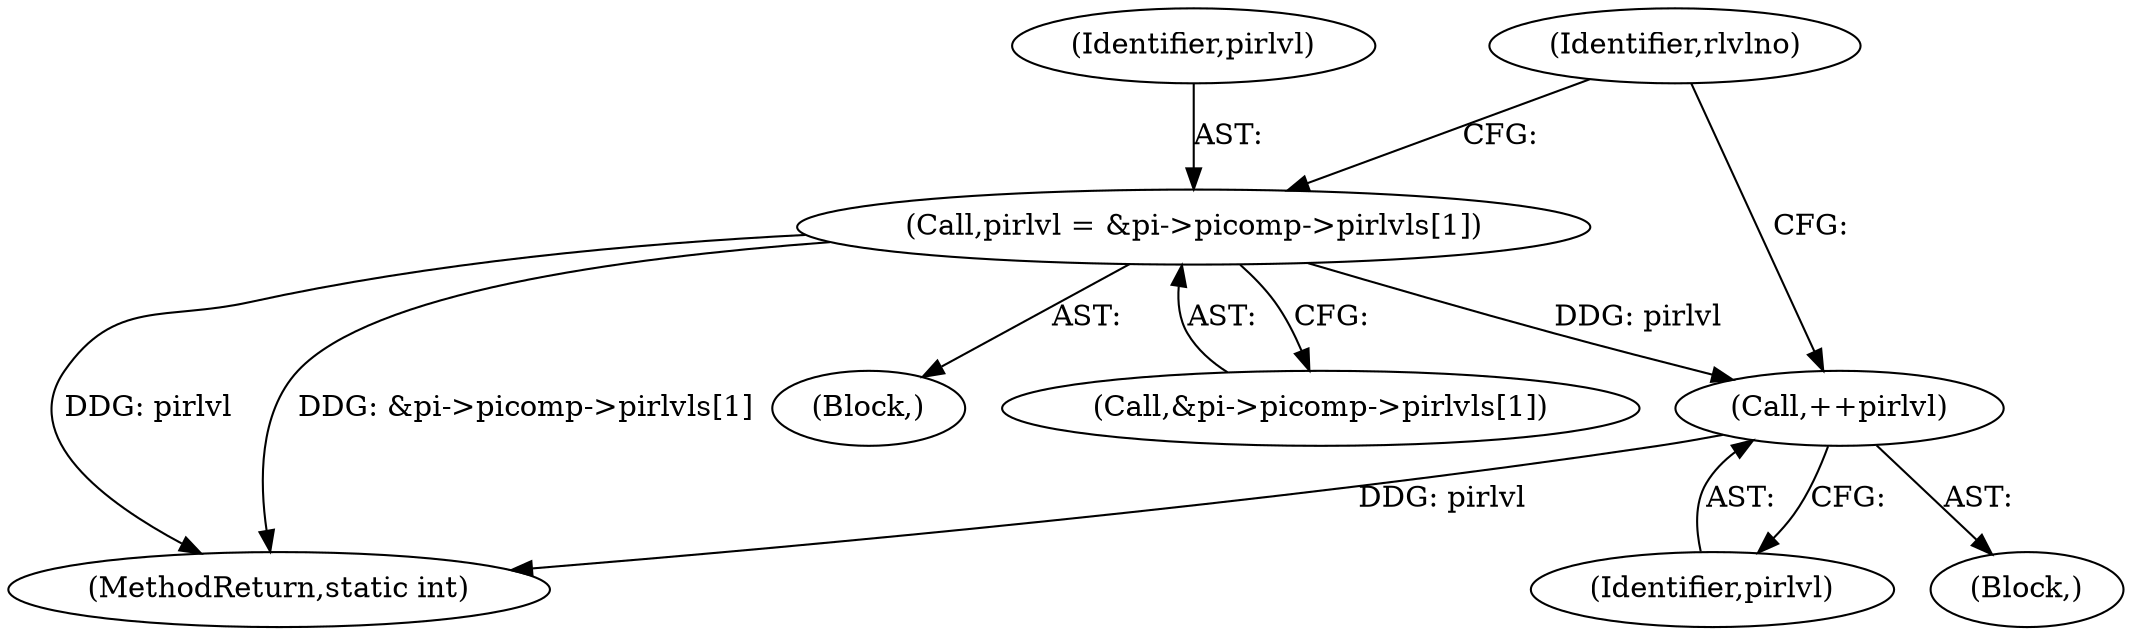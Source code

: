 digraph "0_jasper_1f0dfe5a42911b6880a1445f13f6d615ddb55387@array" {
"1000239" [label="(Call,pirlvl = &pi->picomp->pirlvls[1])"];
"1000259" [label="(Call,++pirlvl)"];
"1000259" [label="(Call,++pirlvl)"];
"1000256" [label="(Block,)"];
"1000250" [label="(Identifier,rlvlno)"];
"1000691" [label="(MethodReturn,static int)"];
"1000239" [label="(Call,pirlvl = &pi->picomp->pirlvls[1])"];
"1000235" [label="(Block,)"];
"1000241" [label="(Call,&pi->picomp->pirlvls[1])"];
"1000240" [label="(Identifier,pirlvl)"];
"1000260" [label="(Identifier,pirlvl)"];
"1000239" -> "1000235"  [label="AST: "];
"1000239" -> "1000241"  [label="CFG: "];
"1000240" -> "1000239"  [label="AST: "];
"1000241" -> "1000239"  [label="AST: "];
"1000250" -> "1000239"  [label="CFG: "];
"1000239" -> "1000691"  [label="DDG: pirlvl"];
"1000239" -> "1000691"  [label="DDG: &pi->picomp->pirlvls[1]"];
"1000239" -> "1000259"  [label="DDG: pirlvl"];
"1000259" -> "1000256"  [label="AST: "];
"1000259" -> "1000260"  [label="CFG: "];
"1000260" -> "1000259"  [label="AST: "];
"1000250" -> "1000259"  [label="CFG: "];
"1000259" -> "1000691"  [label="DDG: pirlvl"];
}
